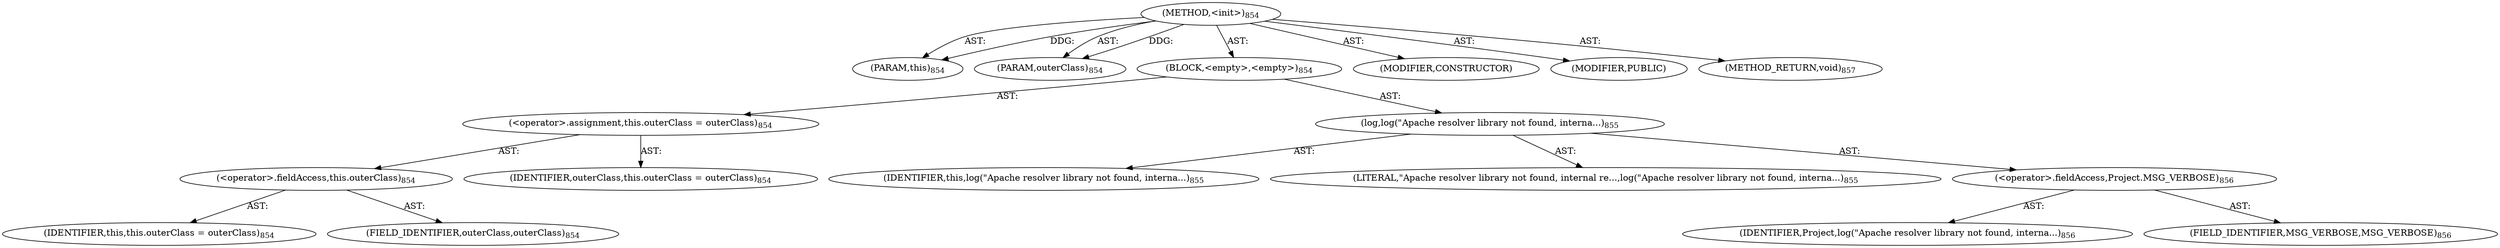 digraph "&lt;init&gt;" {  
"111669149722" [label = <(METHOD,&lt;init&gt;)<SUB>854</SUB>> ]
"115964117016" [label = <(PARAM,this)<SUB>854</SUB>> ]
"115964117017" [label = <(PARAM,outerClass)<SUB>854</SUB>> ]
"25769803877" [label = <(BLOCK,&lt;empty&gt;,&lt;empty&gt;)<SUB>854</SUB>> ]
"30064771489" [label = <(&lt;operator&gt;.assignment,this.outerClass = outerClass)<SUB>854</SUB>> ]
"30064771490" [label = <(&lt;operator&gt;.fieldAccess,this.outerClass)<SUB>854</SUB>> ]
"68719476833" [label = <(IDENTIFIER,this,this.outerClass = outerClass)<SUB>854</SUB>> ]
"55834574898" [label = <(FIELD_IDENTIFIER,outerClass,outerClass)<SUB>854</SUB>> ]
"68719476834" [label = <(IDENTIFIER,outerClass,this.outerClass = outerClass)<SUB>854</SUB>> ]
"30064771491" [label = <(log,log(&quot;Apache resolver library not found, interna...)<SUB>855</SUB>> ]
"68719476832" [label = <(IDENTIFIER,this,log(&quot;Apache resolver library not found, interna...)<SUB>855</SUB>> ]
"90194313295" [label = <(LITERAL,&quot;Apache resolver library not found, internal re...,log(&quot;Apache resolver library not found, interna...)<SUB>855</SUB>> ]
"30064771492" [label = <(&lt;operator&gt;.fieldAccess,Project.MSG_VERBOSE)<SUB>856</SUB>> ]
"68719477136" [label = <(IDENTIFIER,Project,log(&quot;Apache resolver library not found, interna...)<SUB>856</SUB>> ]
"55834574899" [label = <(FIELD_IDENTIFIER,MSG_VERBOSE,MSG_VERBOSE)<SUB>856</SUB>> ]
"133143986242" [label = <(MODIFIER,CONSTRUCTOR)> ]
"133143986243" [label = <(MODIFIER,PUBLIC)> ]
"128849018906" [label = <(METHOD_RETURN,void)<SUB>857</SUB>> ]
  "111669149722" -> "115964117016"  [ label = "AST: "] 
  "111669149722" -> "115964117017"  [ label = "AST: "] 
  "111669149722" -> "25769803877"  [ label = "AST: "] 
  "111669149722" -> "133143986242"  [ label = "AST: "] 
  "111669149722" -> "133143986243"  [ label = "AST: "] 
  "111669149722" -> "128849018906"  [ label = "AST: "] 
  "25769803877" -> "30064771489"  [ label = "AST: "] 
  "25769803877" -> "30064771491"  [ label = "AST: "] 
  "30064771489" -> "30064771490"  [ label = "AST: "] 
  "30064771489" -> "68719476834"  [ label = "AST: "] 
  "30064771490" -> "68719476833"  [ label = "AST: "] 
  "30064771490" -> "55834574898"  [ label = "AST: "] 
  "30064771491" -> "68719476832"  [ label = "AST: "] 
  "30064771491" -> "90194313295"  [ label = "AST: "] 
  "30064771491" -> "30064771492"  [ label = "AST: "] 
  "30064771492" -> "68719477136"  [ label = "AST: "] 
  "30064771492" -> "55834574899"  [ label = "AST: "] 
  "111669149722" -> "115964117016"  [ label = "DDG: "] 
  "111669149722" -> "115964117017"  [ label = "DDG: "] 
}
